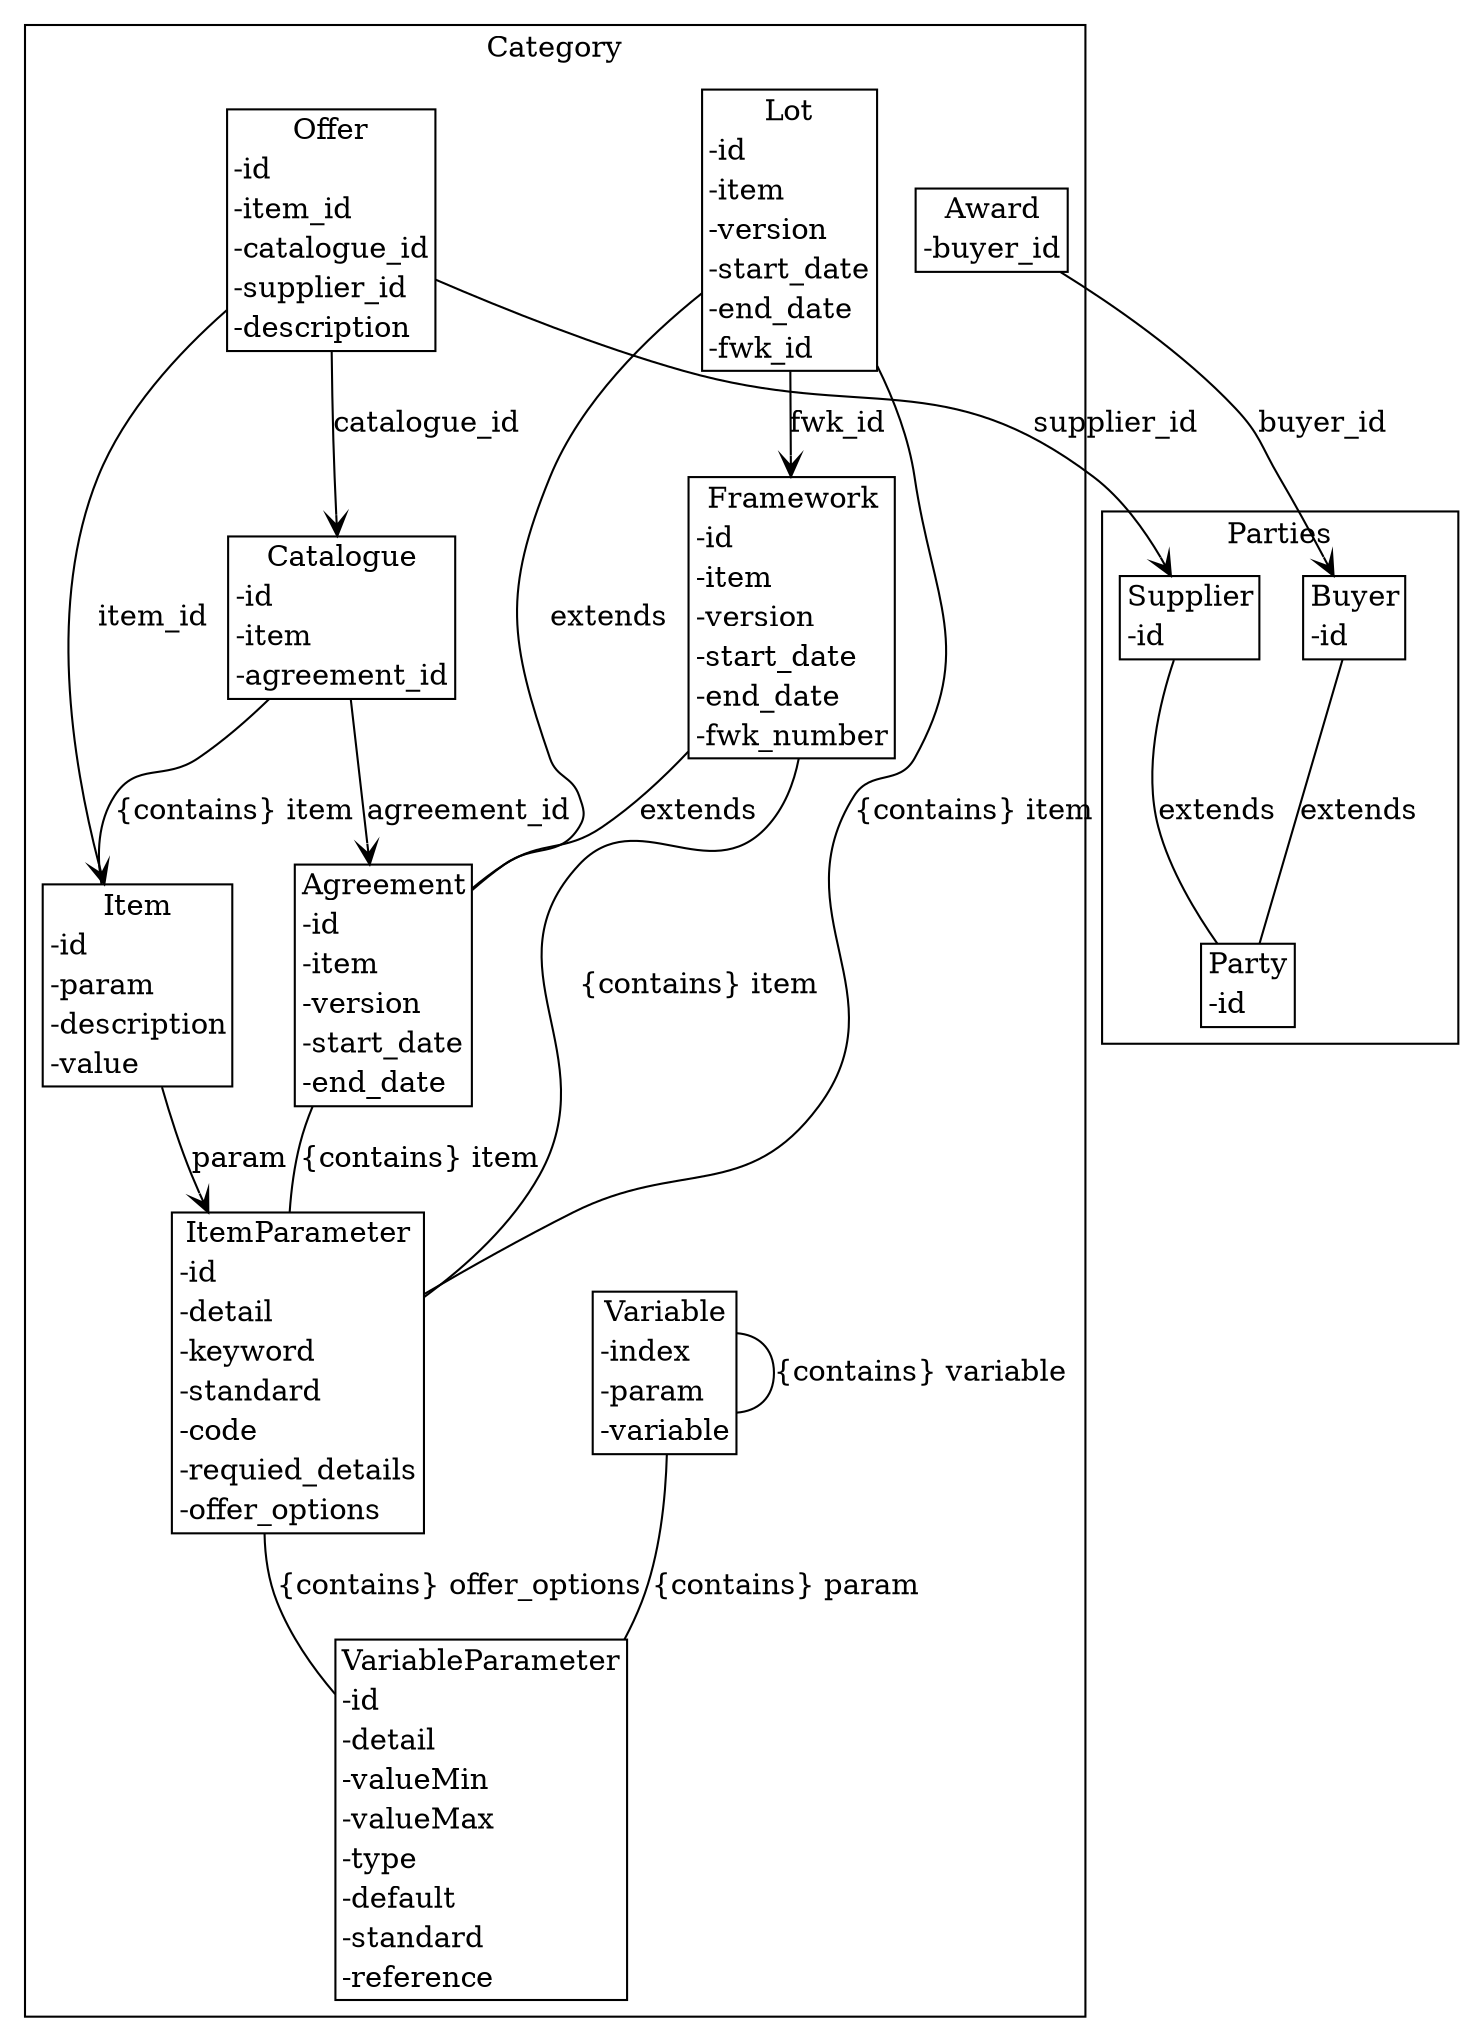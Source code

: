 strict digraph {
subgraph cluster_Category {
node [shape=plaintext margin=0];
label=Category;
"VariableParameter" [label=<<table BORDER="1" CELLBORDER="0" CELLSPACING="0"><TH><TD>VariableParameter</TD></TH><TR><TD ALIGN="LEFT">-id</TD></TR><TR><TD ALIGN="LEFT">-detail</TD></TR><TR><TD ALIGN="LEFT">-valueMin</TD></TR><TR><TD ALIGN="LEFT">-valueMax</TD></TR><TR><TD ALIGN="LEFT">-type</TD></TR><TR><TD ALIGN="LEFT">-default</TD></TR><TR><TD ALIGN="LEFT">-standard</TD></TR><TR><TD ALIGN="LEFT">-reference</TD></TR></table>>];
"ItemParameter" [label=<<table BORDER="1" CELLBORDER="0" CELLSPACING="0"><TH><TD>ItemParameter</TD></TH><TR><TD ALIGN="LEFT">-id</TD></TR><TR><TD ALIGN="LEFT">-detail</TD></TR><TR><TD ALIGN="LEFT">-keyword</TD></TR><TR><TD ALIGN="LEFT">-standard</TD></TR><TR><TD ALIGN="LEFT">-code</TD></TR><TR><TD ALIGN="LEFT">-requied_details</TD></TR><TR><TD ALIGN="LEFT">-offer_options</TD></TR></table>>];
"Agreement" [label=<<table BORDER="1" CELLBORDER="0" CELLSPACING="0"><TH><TD>Agreement</TD></TH><TR><TD ALIGN="LEFT">-id</TD></TR><TR><TD ALIGN="LEFT">-item</TD></TR><TR><TD ALIGN="LEFT">-version</TD></TR><TR><TD ALIGN="LEFT">-start_date</TD></TR><TR><TD ALIGN="LEFT">-end_date</TD></TR></table>>];
"Framework" [label=<<table BORDER="1" CELLBORDER="0" CELLSPACING="0"><TH><TD>Framework</TD></TH><TR><TD ALIGN="LEFT">-id</TD></TR><TR><TD ALIGN="LEFT">-item</TD></TR><TR><TD ALIGN="LEFT">-version</TD></TR><TR><TD ALIGN="LEFT">-start_date</TD></TR><TR><TD ALIGN="LEFT">-end_date</TD></TR><TR><TD ALIGN="LEFT">-fwk_number</TD></TR></table>>];
"Lot" [label=<<table BORDER="1" CELLBORDER="0" CELLSPACING="0"><TH><TD>Lot</TD></TH><TR><TD ALIGN="LEFT">-id</TD></TR><TR><TD ALIGN="LEFT">-item</TD></TR><TR><TD ALIGN="LEFT">-version</TD></TR><TR><TD ALIGN="LEFT">-start_date</TD></TR><TR><TD ALIGN="LEFT">-end_date</TD></TR><TR><TD ALIGN="LEFT">-fwk_id</TD></TR></table>>];
"Variable" [label=<<table BORDER="1" CELLBORDER="0" CELLSPACING="0"><TH><TD>Variable</TD></TH><TR><TD ALIGN="LEFT">-index</TD></TR><TR><TD ALIGN="LEFT">-param</TD></TR><TR><TD ALIGN="LEFT">-variable</TD></TR></table>>];
"Item" [label=<<table BORDER="1" CELLBORDER="0" CELLSPACING="0"><TH><TD>Item</TD></TH><TR><TD ALIGN="LEFT">-id</TD></TR><TR><TD ALIGN="LEFT">-param</TD></TR><TR><TD ALIGN="LEFT">-description</TD></TR><TR><TD ALIGN="LEFT">-value</TD></TR></table>>];
"Catalogue" [label=<<table BORDER="1" CELLBORDER="0" CELLSPACING="0"><TH><TD>Catalogue</TD></TH><TR><TD ALIGN="LEFT">-id</TD></TR><TR><TD ALIGN="LEFT">-item</TD></TR><TR><TD ALIGN="LEFT">-agreement_id</TD></TR></table>>];
"Offer" [label=<<table BORDER="1" CELLBORDER="0" CELLSPACING="0"><TH><TD>Offer</TD></TH><TR><TD ALIGN="LEFT">-id</TD></TR><TR><TD ALIGN="LEFT">-item_id</TD></TR><TR><TD ALIGN="LEFT">-catalogue_id</TD></TR><TR><TD ALIGN="LEFT">-supplier_id</TD></TR><TR><TD ALIGN="LEFT">-description</TD></TR></table>>];
"Award" [label=<<table BORDER="1" CELLBORDER="0" CELLSPACING="0"><TH><TD>Award</TD></TH><TR><TD ALIGN="LEFT">-buyer_id</TD></TR></table>>];
}
subgraph cluster_Parties {
node [shape=plaintext margin=0];
label=Parties;
"Party" [label=<<table BORDER="1" CELLBORDER="0" CELLSPACING="0"><TH><TD>Party</TD></TH><TR><TD ALIGN="LEFT">-id</TD></TR></table>>];
"Supplier" [label=<<table BORDER="1" CELLBORDER="0" CELLSPACING="0"><TH><TD>Supplier</TD></TH><TR><TD ALIGN="LEFT">-id</TD></TR></table>>];
"Buyer" [label=<<table BORDER="1" CELLBORDER="0" CELLSPACING="0"><TH><TD>Buyer</TD></TH><TR><TD ALIGN="LEFT">-id</TD></TR></table>>];
}
"ItemParameter" -> "VariableParameter" [label="{contains} requied_details" arrowhead = "none" arrowtail = "diamond" ];
"ItemParameter" -> "VariableParameter" [label="{contains} offer_options" arrowhead = "none" arrowtail = "diamond" ];
"Agreement" -> "ItemParameter" [label="{contains} item" arrowhead = "none" arrowtail = "diamond" ];
"Framework" -> "Agreement" [label="extends" arrowhead = "none" arrowtail = "normal" ];
"Framework" -> "ItemParameter" [label="{contains} item" arrowhead = "none" arrowtail = "diamond" ];
"Lot" -> "Agreement" [label="extends" arrowhead = "none" arrowtail = "normal" ];
"Lot" -> "ItemParameter" [label="{contains} item" arrowhead = "none" arrowtail = "diamond" ];
"Lot" -> "Framework" [label="fwk_id" arrowhead = "open" arrowtail = "none" ];
"Variable" -> "VariableParameter" [label="{contains} param" arrowhead = "none" arrowtail = "diamond" ];
"Variable" -> "Variable" [label="{contains} variable" arrowhead = "none" arrowtail = "diamond" ];
"Item" -> "ItemParameter" [label="param" arrowhead = "open" arrowtail = "none" ];
"Catalogue" -> "Item" [label="{contains} item" arrowhead = "none" arrowtail = "diamond" ];
"Catalogue" -> "Agreement" [label="agreement_id" arrowhead = "open" arrowtail = "none" ];
"Offer" -> "Item" [label="item_id" arrowhead = "open" arrowtail = "none" ];
"Offer" -> "Catalogue" [label="catalogue_id" arrowhead = "open" arrowtail = "none" ];
"Offer" -> "Supplier" [label="supplier_id" arrowhead = "open" arrowtail = "none" ];
"Award" -> "Buyer" [label="buyer_id" arrowhead = "open" arrowtail = "none" ];
"Supplier" -> "Party" [label="extends" arrowhead = "none" arrowtail = "normal" ];
"Buyer" -> "Party" [label="extends" arrowhead = "none" arrowtail = "normal" ];
}
